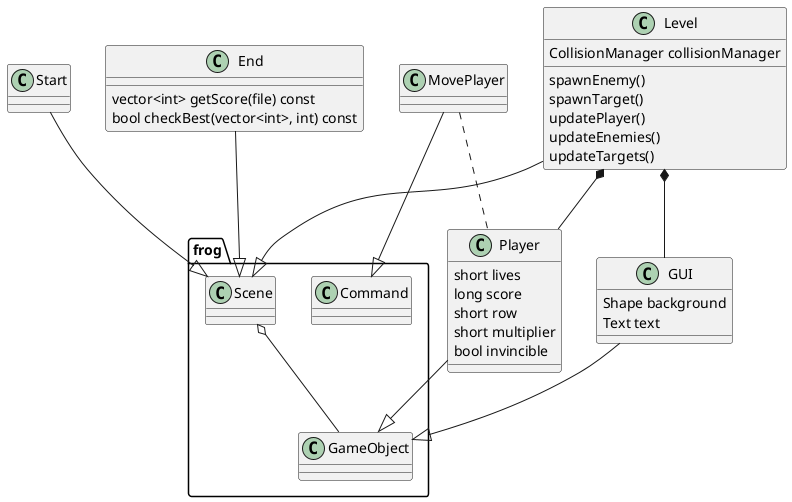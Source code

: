 @startuml

namespace frog{
 class Scene
 class GameObject
 class Command
}

class Player{
 short lives
 long score
 short row
 short multiplier
 bool invincible
}

class GUI{
 Shape background
 Text text
}

class Start

class End{
  vector<int> getScore(file) const
  bool checkBest(vector<int>, int) const
}

class Level{
  CollisionManager collisionManager
  spawnEnemy()
  spawnTarget()
  updatePlayer()
  updateEnemies()
  updateTargets()
}

class MovePlayer{

}

frog.Scene o-- frog.GameObject
Start --|> frog.Scene
Level --|> frog.Scene
End --|> frog.Scene
GUI --|> frog.GameObject
Player --|> frog.GameObject
MovePlayer --|> frog.Command
MovePlayer .. Player
Level *-- Player
Level *-- GUI

@enduml